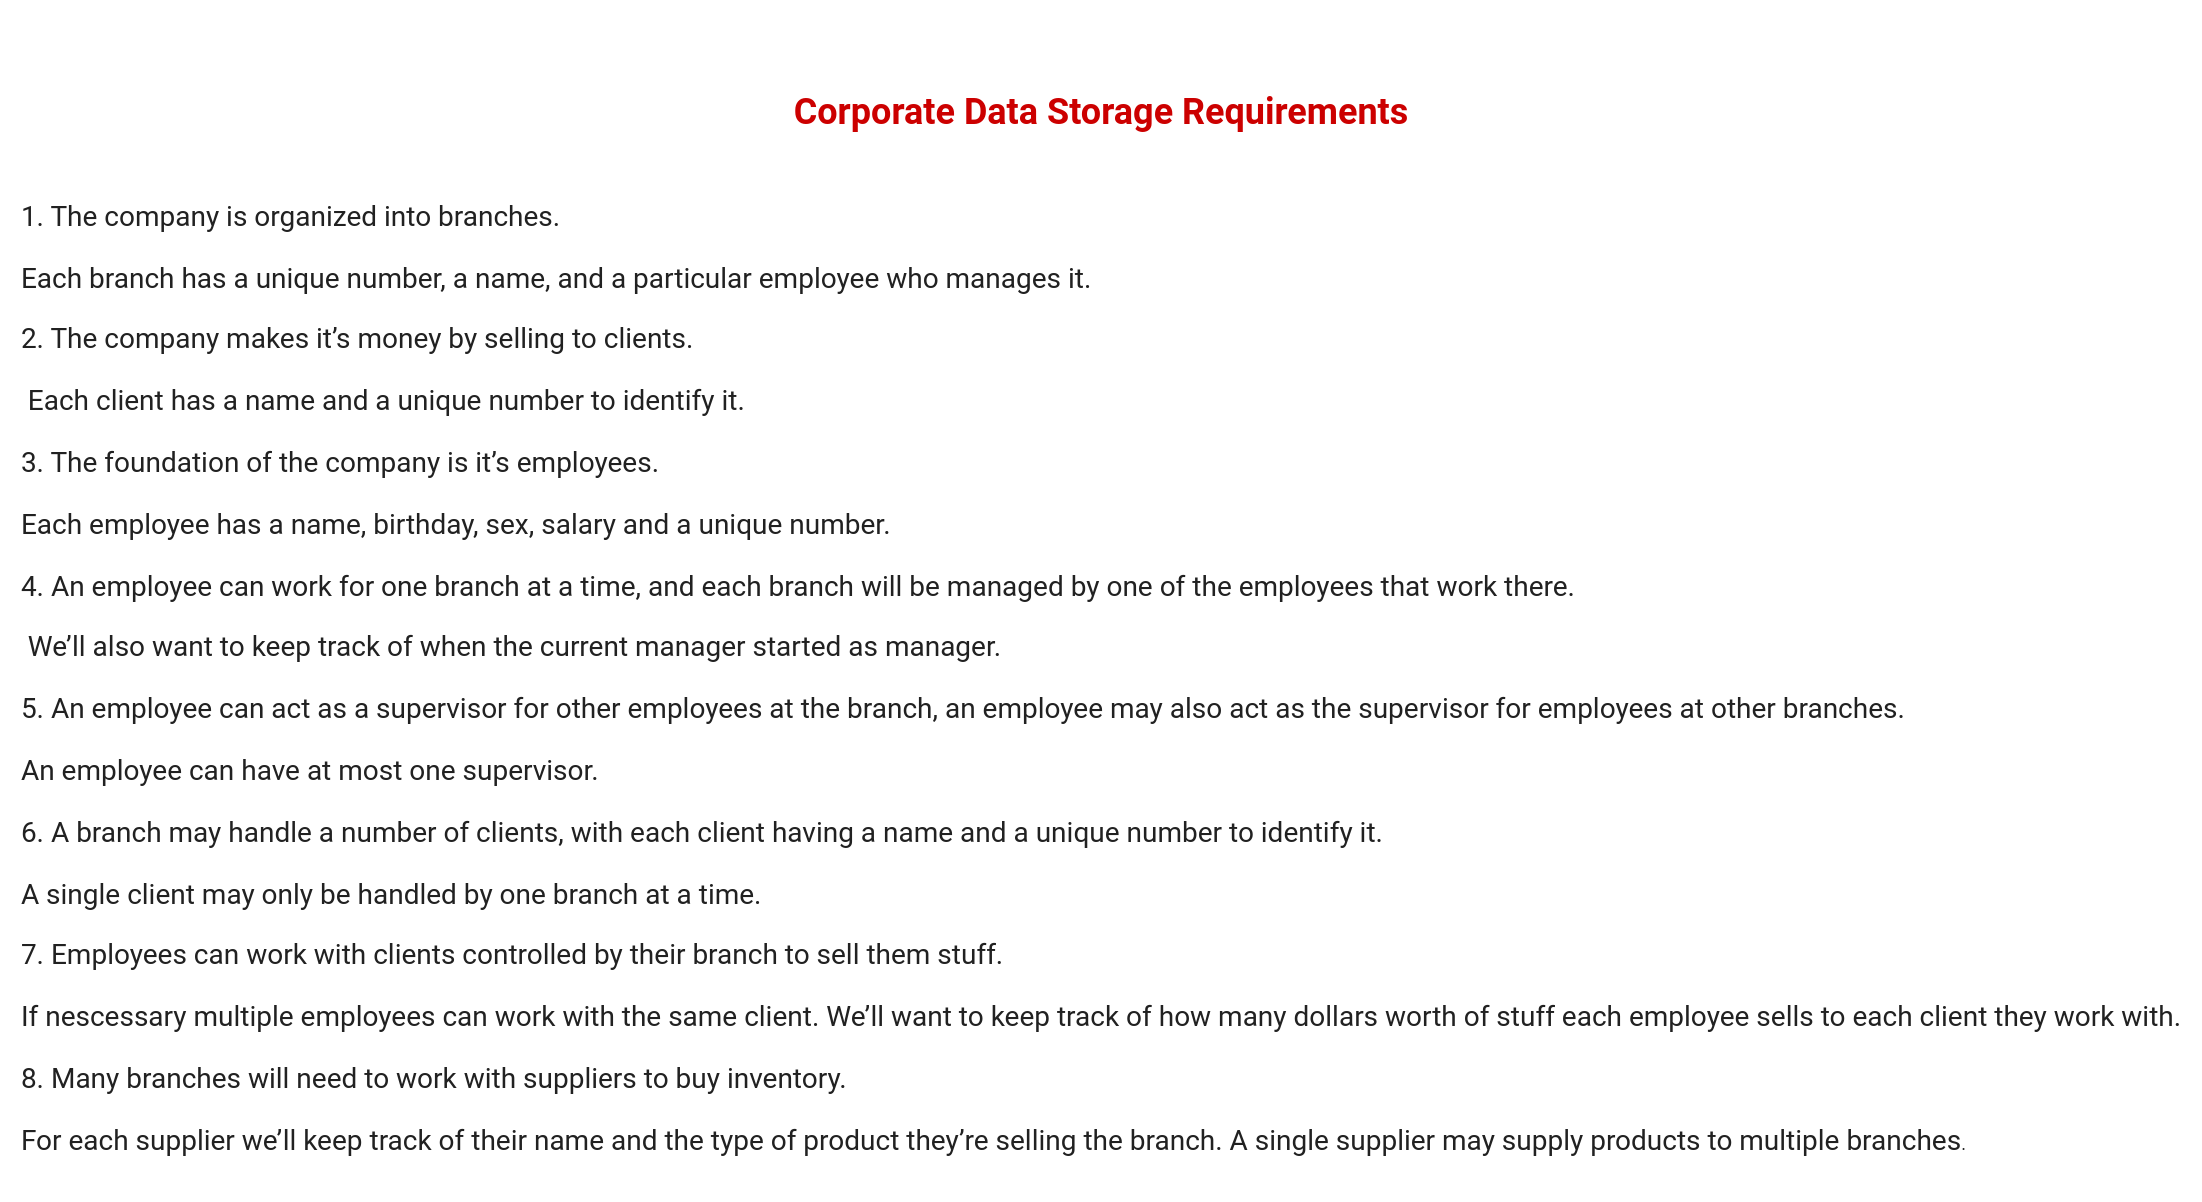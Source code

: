 <mxfile>
    <diagram id="UrSp_BBSdQbIXERlr0E4" name="Page-1">
        <mxGraphModel dx="1502" dy="1605" grid="1" gridSize="10" guides="1" tooltips="1" connect="1" arrows="1" fold="1" page="1" pageScale="1" pageWidth="850" pageHeight="1100" background="#ffffff" math="0" shadow="0">
            <root>
                <mxCell id="0"/>
                <mxCell id="1" parent="0"/>
                <mxCell id="2" value="&lt;h2 style=&quot;box-sizing: inherit; line-height: 48.18px; margin: 1.46rem 0px 1.168rem; font-family: Roboto, sans-serif; background-color: rgb(255, 255, 255);&quot; id=&quot;company-data-storage-requirements&quot;&gt;&lt;font color=&quot;#cc0000&quot; style=&quot;font-size: 18px;&quot;&gt;Corporate Data Storage Requirements&lt;/font&gt;&lt;/h2&gt;&lt;p style=&quot;box-sizing: inherit; color: rgba(0, 0, 0, 0.87); font-family: Roboto, sans-serif; text-align: start; background-color: rgb(255, 255, 255); font-size: 14px;&quot;&gt;&lt;font style=&quot;font-size: 14px;&quot;&gt;1. The company is organized into branches.&amp;nbsp;&lt;/font&gt;&lt;/p&gt;&lt;p style=&quot;box-sizing: inherit; color: rgba(0, 0, 0, 0.87); font-family: Roboto, sans-serif; text-align: start; background-color: rgb(255, 255, 255); font-size: 14px;&quot;&gt;&lt;font style=&quot;font-size: 14px;&quot;&gt;Each branch has a unique number, a name, and a particular employee who manages it.&lt;/font&gt;&lt;/p&gt;&lt;p style=&quot;box-sizing: inherit; color: rgba(0, 0, 0, 0.87); font-family: Roboto, sans-serif; text-align: start; background-color: rgb(255, 255, 255); font-size: 14px;&quot;&gt;&lt;font style=&quot;font-size: 14px;&quot;&gt;2. The company makes it’s money by selling to clients.&lt;/font&gt;&lt;/p&gt;&lt;p style=&quot;box-sizing: inherit; color: rgba(0, 0, 0, 0.87); font-family: Roboto, sans-serif; text-align: start; background-color: rgb(255, 255, 255); font-size: 14px;&quot;&gt;&lt;font style=&quot;font-size: 14px;&quot;&gt;&amp;nbsp;Each client has a name and a unique number to identify it.&lt;/font&gt;&lt;/p&gt;&lt;p style=&quot;box-sizing: inherit; color: rgba(0, 0, 0, 0.87); font-family: Roboto, sans-serif; text-align: start; background-color: rgb(255, 255, 255); font-size: 14px;&quot;&gt;&lt;font style=&quot;font-size: 14px;&quot;&gt;3. The foundation of the company is it’s employees.&amp;nbsp;&lt;/font&gt;&lt;/p&gt;&lt;p style=&quot;box-sizing: inherit; color: rgba(0, 0, 0, 0.87); font-family: Roboto, sans-serif; text-align: start; background-color: rgb(255, 255, 255); font-size: 14px;&quot;&gt;&lt;font style=&quot;font-size: 14px;&quot;&gt;Each employee has a name, birthday, sex, salary and a unique number.&lt;/font&gt;&lt;/p&gt;&lt;p style=&quot;box-sizing: inherit; color: rgba(0, 0, 0, 0.87); font-family: Roboto, sans-serif; text-align: start; background-color: rgb(255, 255, 255); font-size: 14px;&quot;&gt;&lt;font style=&quot;font-size: 14px;&quot;&gt;4. An employee can work for one branch at a time, and each branch will be managed by one of the employees that work there.&lt;/font&gt;&lt;/p&gt;&lt;p style=&quot;box-sizing: inherit; color: rgba(0, 0, 0, 0.87); font-family: Roboto, sans-serif; text-align: start; background-color: rgb(255, 255, 255); font-size: 14px;&quot;&gt;&lt;font style=&quot;font-size: 14px;&quot;&gt;&amp;nbsp;We’ll also want to keep track of when the current manager started as manager.&lt;/font&gt;&lt;/p&gt;&lt;p style=&quot;box-sizing: inherit; color: rgba(0, 0, 0, 0.87); font-family: Roboto, sans-serif; text-align: start; background-color: rgb(255, 255, 255); font-size: 14px;&quot;&gt;&lt;font style=&quot;font-size: 14px;&quot;&gt;5. An employee can act as a supervisor for other employees at the branch, an employee may also act as the supervisor for employees at other branches.&amp;nbsp;&lt;/font&gt;&lt;/p&gt;&lt;p style=&quot;box-sizing: inherit; color: rgba(0, 0, 0, 0.87); font-family: Roboto, sans-serif; text-align: start; background-color: rgb(255, 255, 255); font-size: 14px;&quot;&gt;&lt;font style=&quot;font-size: 14px;&quot;&gt;An employee can have at most one supervisor.&lt;/font&gt;&lt;/p&gt;&lt;p style=&quot;box-sizing: inherit; color: rgba(0, 0, 0, 0.87); font-family: Roboto, sans-serif; text-align: start; background-color: rgb(255, 255, 255); font-size: 14px;&quot;&gt;&lt;font style=&quot;font-size: 14px;&quot;&gt;6. A branch may handle a number of clients, with each client having a name and a unique number to identify it.&amp;nbsp;&lt;/font&gt;&lt;/p&gt;&lt;p style=&quot;box-sizing: inherit; color: rgba(0, 0, 0, 0.87); font-family: Roboto, sans-serif; text-align: start; background-color: rgb(255, 255, 255); font-size: 14px;&quot;&gt;&lt;font style=&quot;font-size: 14px;&quot;&gt;A single client may only be handled by one branch at a time.&lt;/font&gt;&lt;/p&gt;&lt;p style=&quot;box-sizing: inherit; color: rgba(0, 0, 0, 0.87); font-family: Roboto, sans-serif; text-align: start; background-color: rgb(255, 255, 255); font-size: 14px;&quot;&gt;&lt;font style=&quot;font-size: 14px;&quot;&gt;7. Employees can work with clients controlled by their branch to sell them stuff.&amp;nbsp;&lt;/font&gt;&lt;/p&gt;&lt;p style=&quot;box-sizing: inherit; color: rgba(0, 0, 0, 0.87); font-family: Roboto, sans-serif; text-align: start; background-color: rgb(255, 255, 255); font-size: 14px;&quot;&gt;&lt;font style=&quot;font-size: 14px;&quot;&gt;If nescessary multiple employees can work with the same client. We’ll want to keep track of how many dollars worth of stuff each employee sells to each client they work with.&lt;/font&gt;&lt;/p&gt;&lt;p style=&quot;box-sizing: inherit; color: rgba(0, 0, 0, 0.87); font-family: Roboto, sans-serif; text-align: start; background-color: rgb(255, 255, 255); font-size: 14px;&quot;&gt;&lt;font style=&quot;font-size: 14px;&quot;&gt;8. Many branches will need to work with suppliers to buy inventory.&amp;nbsp;&lt;/font&gt;&lt;/p&gt;&lt;p style=&quot;box-sizing: inherit; color: rgba(0, 0, 0, 0.87); font-family: Roboto, sans-serif; text-align: start; background-color: rgb(255, 255, 255); font-size: 14px;&quot;&gt;&lt;font style=&quot;font-size: 14px;&quot;&gt;For each supplier we’ll keep track of their name and the type of product they’re selling the branch. A single supplier may supply products to multiple branches&lt;/font&gt;&lt;font style=&quot;font-size: 9px;&quot;&gt;.&lt;/font&gt;&lt;/p&gt;" style="text;html=1;align=center;verticalAlign=middle;resizable=0;points=[];autosize=1;strokeColor=none;fillColor=none;fontSize=9;" vertex="1" parent="1">
                    <mxGeometry x="-540" y="-450" width="1100" height="600" as="geometry"/>
                </mxCell>
            </root>
        </mxGraphModel>
    </diagram>
</mxfile>